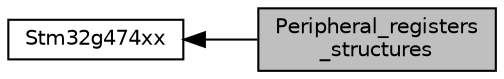 digraph "Peripheral_registers_structures"
{
  edge [fontname="Helvetica",fontsize="10",labelfontname="Helvetica",labelfontsize="10"];
  node [fontname="Helvetica",fontsize="10",shape=box];
  rankdir=LR;
  Node1 [label="Peripheral_registers\l_structures",height=0.2,width=0.4,color="black", fillcolor="grey75", style="filled", fontcolor="black",tooltip=" "];
  Node2 [label="Stm32g474xx",height=0.2,width=0.4,color="black", fillcolor="white", style="filled",URL="$group__stm32g474xx.html",tooltip=" "];
  Node2->Node1 [shape=plaintext, dir="back", style="solid"];
}
